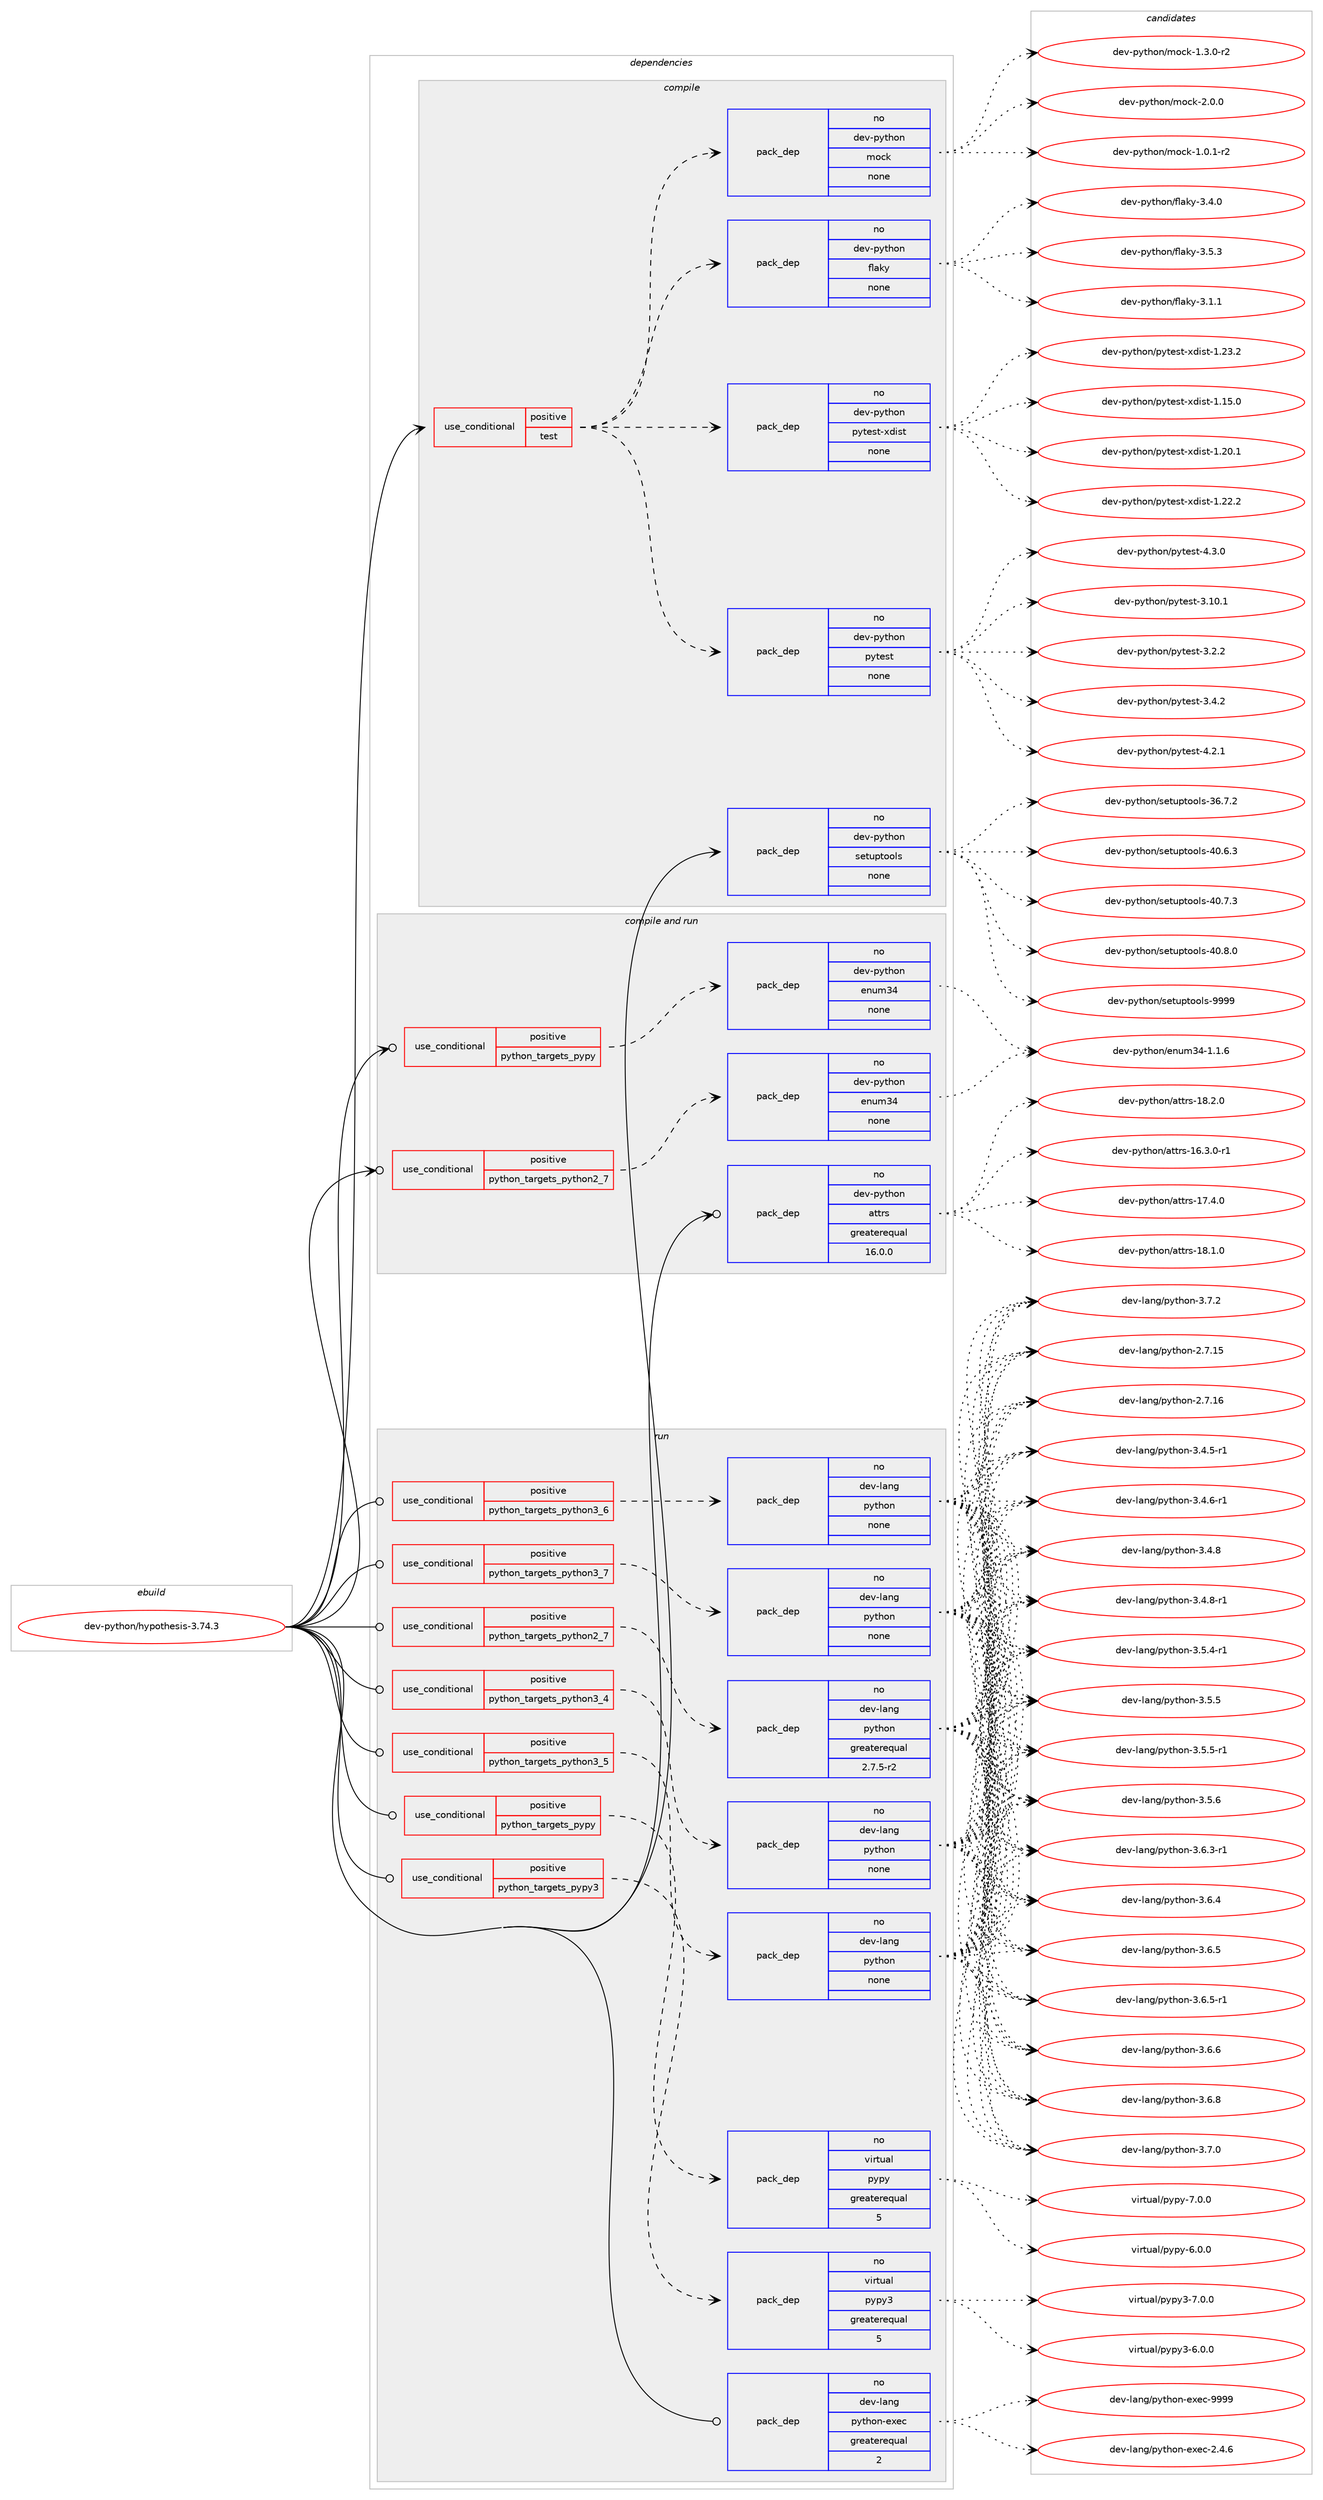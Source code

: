digraph prolog {

# *************
# Graph options
# *************

newrank=true;
concentrate=true;
compound=true;
graph [rankdir=LR,fontname=Helvetica,fontsize=10,ranksep=1.5];#, ranksep=2.5, nodesep=0.2];
edge  [arrowhead=vee];
node  [fontname=Helvetica,fontsize=10];

# **********
# The ebuild
# **********

subgraph cluster_leftcol {
color=gray;
rank=same;
label=<<i>ebuild</i>>;
id [label="dev-python/hypothesis-3.74.3", color=red, width=4, href="../dev-python/hypothesis-3.74.3.svg"];
}

# ****************
# The dependencies
# ****************

subgraph cluster_midcol {
color=gray;
label=<<i>dependencies</i>>;
subgraph cluster_compile {
fillcolor="#eeeeee";
style=filled;
label=<<i>compile</i>>;
subgraph cond375590 {
dependency1413315 [label=<<TABLE BORDER="0" CELLBORDER="1" CELLSPACING="0" CELLPADDING="4"><TR><TD ROWSPAN="3" CELLPADDING="10">use_conditional</TD></TR><TR><TD>positive</TD></TR><TR><TD>test</TD></TR></TABLE>>, shape=none, color=red];
subgraph pack1014456 {
dependency1413316 [label=<<TABLE BORDER="0" CELLBORDER="1" CELLSPACING="0" CELLPADDING="4" WIDTH="220"><TR><TD ROWSPAN="6" CELLPADDING="30">pack_dep</TD></TR><TR><TD WIDTH="110">no</TD></TR><TR><TD>dev-python</TD></TR><TR><TD>flaky</TD></TR><TR><TD>none</TD></TR><TR><TD></TD></TR></TABLE>>, shape=none, color=blue];
}
dependency1413315:e -> dependency1413316:w [weight=20,style="dashed",arrowhead="vee"];
subgraph pack1014457 {
dependency1413317 [label=<<TABLE BORDER="0" CELLBORDER="1" CELLSPACING="0" CELLPADDING="4" WIDTH="220"><TR><TD ROWSPAN="6" CELLPADDING="30">pack_dep</TD></TR><TR><TD WIDTH="110">no</TD></TR><TR><TD>dev-python</TD></TR><TR><TD>mock</TD></TR><TR><TD>none</TD></TR><TR><TD></TD></TR></TABLE>>, shape=none, color=blue];
}
dependency1413315:e -> dependency1413317:w [weight=20,style="dashed",arrowhead="vee"];
subgraph pack1014458 {
dependency1413318 [label=<<TABLE BORDER="0" CELLBORDER="1" CELLSPACING="0" CELLPADDING="4" WIDTH="220"><TR><TD ROWSPAN="6" CELLPADDING="30">pack_dep</TD></TR><TR><TD WIDTH="110">no</TD></TR><TR><TD>dev-python</TD></TR><TR><TD>pytest</TD></TR><TR><TD>none</TD></TR><TR><TD></TD></TR></TABLE>>, shape=none, color=blue];
}
dependency1413315:e -> dependency1413318:w [weight=20,style="dashed",arrowhead="vee"];
subgraph pack1014459 {
dependency1413319 [label=<<TABLE BORDER="0" CELLBORDER="1" CELLSPACING="0" CELLPADDING="4" WIDTH="220"><TR><TD ROWSPAN="6" CELLPADDING="30">pack_dep</TD></TR><TR><TD WIDTH="110">no</TD></TR><TR><TD>dev-python</TD></TR><TR><TD>pytest-xdist</TD></TR><TR><TD>none</TD></TR><TR><TD></TD></TR></TABLE>>, shape=none, color=blue];
}
dependency1413315:e -> dependency1413319:w [weight=20,style="dashed",arrowhead="vee"];
}
id:e -> dependency1413315:w [weight=20,style="solid",arrowhead="vee"];
subgraph pack1014460 {
dependency1413320 [label=<<TABLE BORDER="0" CELLBORDER="1" CELLSPACING="0" CELLPADDING="4" WIDTH="220"><TR><TD ROWSPAN="6" CELLPADDING="30">pack_dep</TD></TR><TR><TD WIDTH="110">no</TD></TR><TR><TD>dev-python</TD></TR><TR><TD>setuptools</TD></TR><TR><TD>none</TD></TR><TR><TD></TD></TR></TABLE>>, shape=none, color=blue];
}
id:e -> dependency1413320:w [weight=20,style="solid",arrowhead="vee"];
}
subgraph cluster_compileandrun {
fillcolor="#eeeeee";
style=filled;
label=<<i>compile and run</i>>;
subgraph cond375591 {
dependency1413321 [label=<<TABLE BORDER="0" CELLBORDER="1" CELLSPACING="0" CELLPADDING="4"><TR><TD ROWSPAN="3" CELLPADDING="10">use_conditional</TD></TR><TR><TD>positive</TD></TR><TR><TD>python_targets_pypy</TD></TR></TABLE>>, shape=none, color=red];
subgraph pack1014461 {
dependency1413322 [label=<<TABLE BORDER="0" CELLBORDER="1" CELLSPACING="0" CELLPADDING="4" WIDTH="220"><TR><TD ROWSPAN="6" CELLPADDING="30">pack_dep</TD></TR><TR><TD WIDTH="110">no</TD></TR><TR><TD>dev-python</TD></TR><TR><TD>enum34</TD></TR><TR><TD>none</TD></TR><TR><TD></TD></TR></TABLE>>, shape=none, color=blue];
}
dependency1413321:e -> dependency1413322:w [weight=20,style="dashed",arrowhead="vee"];
}
id:e -> dependency1413321:w [weight=20,style="solid",arrowhead="odotvee"];
subgraph cond375592 {
dependency1413323 [label=<<TABLE BORDER="0" CELLBORDER="1" CELLSPACING="0" CELLPADDING="4"><TR><TD ROWSPAN="3" CELLPADDING="10">use_conditional</TD></TR><TR><TD>positive</TD></TR><TR><TD>python_targets_python2_7</TD></TR></TABLE>>, shape=none, color=red];
subgraph pack1014462 {
dependency1413324 [label=<<TABLE BORDER="0" CELLBORDER="1" CELLSPACING="0" CELLPADDING="4" WIDTH="220"><TR><TD ROWSPAN="6" CELLPADDING="30">pack_dep</TD></TR><TR><TD WIDTH="110">no</TD></TR><TR><TD>dev-python</TD></TR><TR><TD>enum34</TD></TR><TR><TD>none</TD></TR><TR><TD></TD></TR></TABLE>>, shape=none, color=blue];
}
dependency1413323:e -> dependency1413324:w [weight=20,style="dashed",arrowhead="vee"];
}
id:e -> dependency1413323:w [weight=20,style="solid",arrowhead="odotvee"];
subgraph pack1014463 {
dependency1413325 [label=<<TABLE BORDER="0" CELLBORDER="1" CELLSPACING="0" CELLPADDING="4" WIDTH="220"><TR><TD ROWSPAN="6" CELLPADDING="30">pack_dep</TD></TR><TR><TD WIDTH="110">no</TD></TR><TR><TD>dev-python</TD></TR><TR><TD>attrs</TD></TR><TR><TD>greaterequal</TD></TR><TR><TD>16.0.0</TD></TR></TABLE>>, shape=none, color=blue];
}
id:e -> dependency1413325:w [weight=20,style="solid",arrowhead="odotvee"];
}
subgraph cluster_run {
fillcolor="#eeeeee";
style=filled;
label=<<i>run</i>>;
subgraph cond375593 {
dependency1413326 [label=<<TABLE BORDER="0" CELLBORDER="1" CELLSPACING="0" CELLPADDING="4"><TR><TD ROWSPAN="3" CELLPADDING="10">use_conditional</TD></TR><TR><TD>positive</TD></TR><TR><TD>python_targets_pypy</TD></TR></TABLE>>, shape=none, color=red];
subgraph pack1014464 {
dependency1413327 [label=<<TABLE BORDER="0" CELLBORDER="1" CELLSPACING="0" CELLPADDING="4" WIDTH="220"><TR><TD ROWSPAN="6" CELLPADDING="30">pack_dep</TD></TR><TR><TD WIDTH="110">no</TD></TR><TR><TD>virtual</TD></TR><TR><TD>pypy</TD></TR><TR><TD>greaterequal</TD></TR><TR><TD>5</TD></TR></TABLE>>, shape=none, color=blue];
}
dependency1413326:e -> dependency1413327:w [weight=20,style="dashed",arrowhead="vee"];
}
id:e -> dependency1413326:w [weight=20,style="solid",arrowhead="odot"];
subgraph cond375594 {
dependency1413328 [label=<<TABLE BORDER="0" CELLBORDER="1" CELLSPACING="0" CELLPADDING="4"><TR><TD ROWSPAN="3" CELLPADDING="10">use_conditional</TD></TR><TR><TD>positive</TD></TR><TR><TD>python_targets_pypy3</TD></TR></TABLE>>, shape=none, color=red];
subgraph pack1014465 {
dependency1413329 [label=<<TABLE BORDER="0" CELLBORDER="1" CELLSPACING="0" CELLPADDING="4" WIDTH="220"><TR><TD ROWSPAN="6" CELLPADDING="30">pack_dep</TD></TR><TR><TD WIDTH="110">no</TD></TR><TR><TD>virtual</TD></TR><TR><TD>pypy3</TD></TR><TR><TD>greaterequal</TD></TR><TR><TD>5</TD></TR></TABLE>>, shape=none, color=blue];
}
dependency1413328:e -> dependency1413329:w [weight=20,style="dashed",arrowhead="vee"];
}
id:e -> dependency1413328:w [weight=20,style="solid",arrowhead="odot"];
subgraph cond375595 {
dependency1413330 [label=<<TABLE BORDER="0" CELLBORDER="1" CELLSPACING="0" CELLPADDING="4"><TR><TD ROWSPAN="3" CELLPADDING="10">use_conditional</TD></TR><TR><TD>positive</TD></TR><TR><TD>python_targets_python2_7</TD></TR></TABLE>>, shape=none, color=red];
subgraph pack1014466 {
dependency1413331 [label=<<TABLE BORDER="0" CELLBORDER="1" CELLSPACING="0" CELLPADDING="4" WIDTH="220"><TR><TD ROWSPAN="6" CELLPADDING="30">pack_dep</TD></TR><TR><TD WIDTH="110">no</TD></TR><TR><TD>dev-lang</TD></TR><TR><TD>python</TD></TR><TR><TD>greaterequal</TD></TR><TR><TD>2.7.5-r2</TD></TR></TABLE>>, shape=none, color=blue];
}
dependency1413330:e -> dependency1413331:w [weight=20,style="dashed",arrowhead="vee"];
}
id:e -> dependency1413330:w [weight=20,style="solid",arrowhead="odot"];
subgraph cond375596 {
dependency1413332 [label=<<TABLE BORDER="0" CELLBORDER="1" CELLSPACING="0" CELLPADDING="4"><TR><TD ROWSPAN="3" CELLPADDING="10">use_conditional</TD></TR><TR><TD>positive</TD></TR><TR><TD>python_targets_python3_4</TD></TR></TABLE>>, shape=none, color=red];
subgraph pack1014467 {
dependency1413333 [label=<<TABLE BORDER="0" CELLBORDER="1" CELLSPACING="0" CELLPADDING="4" WIDTH="220"><TR><TD ROWSPAN="6" CELLPADDING="30">pack_dep</TD></TR><TR><TD WIDTH="110">no</TD></TR><TR><TD>dev-lang</TD></TR><TR><TD>python</TD></TR><TR><TD>none</TD></TR><TR><TD></TD></TR></TABLE>>, shape=none, color=blue];
}
dependency1413332:e -> dependency1413333:w [weight=20,style="dashed",arrowhead="vee"];
}
id:e -> dependency1413332:w [weight=20,style="solid",arrowhead="odot"];
subgraph cond375597 {
dependency1413334 [label=<<TABLE BORDER="0" CELLBORDER="1" CELLSPACING="0" CELLPADDING="4"><TR><TD ROWSPAN="3" CELLPADDING="10">use_conditional</TD></TR><TR><TD>positive</TD></TR><TR><TD>python_targets_python3_5</TD></TR></TABLE>>, shape=none, color=red];
subgraph pack1014468 {
dependency1413335 [label=<<TABLE BORDER="0" CELLBORDER="1" CELLSPACING="0" CELLPADDING="4" WIDTH="220"><TR><TD ROWSPAN="6" CELLPADDING="30">pack_dep</TD></TR><TR><TD WIDTH="110">no</TD></TR><TR><TD>dev-lang</TD></TR><TR><TD>python</TD></TR><TR><TD>none</TD></TR><TR><TD></TD></TR></TABLE>>, shape=none, color=blue];
}
dependency1413334:e -> dependency1413335:w [weight=20,style="dashed",arrowhead="vee"];
}
id:e -> dependency1413334:w [weight=20,style="solid",arrowhead="odot"];
subgraph cond375598 {
dependency1413336 [label=<<TABLE BORDER="0" CELLBORDER="1" CELLSPACING="0" CELLPADDING="4"><TR><TD ROWSPAN="3" CELLPADDING="10">use_conditional</TD></TR><TR><TD>positive</TD></TR><TR><TD>python_targets_python3_6</TD></TR></TABLE>>, shape=none, color=red];
subgraph pack1014469 {
dependency1413337 [label=<<TABLE BORDER="0" CELLBORDER="1" CELLSPACING="0" CELLPADDING="4" WIDTH="220"><TR><TD ROWSPAN="6" CELLPADDING="30">pack_dep</TD></TR><TR><TD WIDTH="110">no</TD></TR><TR><TD>dev-lang</TD></TR><TR><TD>python</TD></TR><TR><TD>none</TD></TR><TR><TD></TD></TR></TABLE>>, shape=none, color=blue];
}
dependency1413336:e -> dependency1413337:w [weight=20,style="dashed",arrowhead="vee"];
}
id:e -> dependency1413336:w [weight=20,style="solid",arrowhead="odot"];
subgraph cond375599 {
dependency1413338 [label=<<TABLE BORDER="0" CELLBORDER="1" CELLSPACING="0" CELLPADDING="4"><TR><TD ROWSPAN="3" CELLPADDING="10">use_conditional</TD></TR><TR><TD>positive</TD></TR><TR><TD>python_targets_python3_7</TD></TR></TABLE>>, shape=none, color=red];
subgraph pack1014470 {
dependency1413339 [label=<<TABLE BORDER="0" CELLBORDER="1" CELLSPACING="0" CELLPADDING="4" WIDTH="220"><TR><TD ROWSPAN="6" CELLPADDING="30">pack_dep</TD></TR><TR><TD WIDTH="110">no</TD></TR><TR><TD>dev-lang</TD></TR><TR><TD>python</TD></TR><TR><TD>none</TD></TR><TR><TD></TD></TR></TABLE>>, shape=none, color=blue];
}
dependency1413338:e -> dependency1413339:w [weight=20,style="dashed",arrowhead="vee"];
}
id:e -> dependency1413338:w [weight=20,style="solid",arrowhead="odot"];
subgraph pack1014471 {
dependency1413340 [label=<<TABLE BORDER="0" CELLBORDER="1" CELLSPACING="0" CELLPADDING="4" WIDTH="220"><TR><TD ROWSPAN="6" CELLPADDING="30">pack_dep</TD></TR><TR><TD WIDTH="110">no</TD></TR><TR><TD>dev-lang</TD></TR><TR><TD>python-exec</TD></TR><TR><TD>greaterequal</TD></TR><TR><TD>2</TD></TR></TABLE>>, shape=none, color=blue];
}
id:e -> dependency1413340:w [weight=20,style="solid",arrowhead="odot"];
}
}

# **************
# The candidates
# **************

subgraph cluster_choices {
rank=same;
color=gray;
label=<<i>candidates</i>>;

subgraph choice1014456 {
color=black;
nodesep=1;
choice100101118451121211161041111104710210897107121455146494649 [label="dev-python/flaky-3.1.1", color=red, width=4,href="../dev-python/flaky-3.1.1.svg"];
choice100101118451121211161041111104710210897107121455146524648 [label="dev-python/flaky-3.4.0", color=red, width=4,href="../dev-python/flaky-3.4.0.svg"];
choice100101118451121211161041111104710210897107121455146534651 [label="dev-python/flaky-3.5.3", color=red, width=4,href="../dev-python/flaky-3.5.3.svg"];
dependency1413316:e -> choice100101118451121211161041111104710210897107121455146494649:w [style=dotted,weight="100"];
dependency1413316:e -> choice100101118451121211161041111104710210897107121455146524648:w [style=dotted,weight="100"];
dependency1413316:e -> choice100101118451121211161041111104710210897107121455146534651:w [style=dotted,weight="100"];
}
subgraph choice1014457 {
color=black;
nodesep=1;
choice1001011184511212111610411111047109111991074549464846494511450 [label="dev-python/mock-1.0.1-r2", color=red, width=4,href="../dev-python/mock-1.0.1-r2.svg"];
choice1001011184511212111610411111047109111991074549465146484511450 [label="dev-python/mock-1.3.0-r2", color=red, width=4,href="../dev-python/mock-1.3.0-r2.svg"];
choice100101118451121211161041111104710911199107455046484648 [label="dev-python/mock-2.0.0", color=red, width=4,href="../dev-python/mock-2.0.0.svg"];
dependency1413317:e -> choice1001011184511212111610411111047109111991074549464846494511450:w [style=dotted,weight="100"];
dependency1413317:e -> choice1001011184511212111610411111047109111991074549465146484511450:w [style=dotted,weight="100"];
dependency1413317:e -> choice100101118451121211161041111104710911199107455046484648:w [style=dotted,weight="100"];
}
subgraph choice1014458 {
color=black;
nodesep=1;
choice100101118451121211161041111104711212111610111511645514649484649 [label="dev-python/pytest-3.10.1", color=red, width=4,href="../dev-python/pytest-3.10.1.svg"];
choice1001011184511212111610411111047112121116101115116455146504650 [label="dev-python/pytest-3.2.2", color=red, width=4,href="../dev-python/pytest-3.2.2.svg"];
choice1001011184511212111610411111047112121116101115116455146524650 [label="dev-python/pytest-3.4.2", color=red, width=4,href="../dev-python/pytest-3.4.2.svg"];
choice1001011184511212111610411111047112121116101115116455246504649 [label="dev-python/pytest-4.2.1", color=red, width=4,href="../dev-python/pytest-4.2.1.svg"];
choice1001011184511212111610411111047112121116101115116455246514648 [label="dev-python/pytest-4.3.0", color=red, width=4,href="../dev-python/pytest-4.3.0.svg"];
dependency1413318:e -> choice100101118451121211161041111104711212111610111511645514649484649:w [style=dotted,weight="100"];
dependency1413318:e -> choice1001011184511212111610411111047112121116101115116455146504650:w [style=dotted,weight="100"];
dependency1413318:e -> choice1001011184511212111610411111047112121116101115116455146524650:w [style=dotted,weight="100"];
dependency1413318:e -> choice1001011184511212111610411111047112121116101115116455246504649:w [style=dotted,weight="100"];
dependency1413318:e -> choice1001011184511212111610411111047112121116101115116455246514648:w [style=dotted,weight="100"];
}
subgraph choice1014459 {
color=black;
nodesep=1;
choice10010111845112121116104111110471121211161011151164512010010511511645494649534648 [label="dev-python/pytest-xdist-1.15.0", color=red, width=4,href="../dev-python/pytest-xdist-1.15.0.svg"];
choice10010111845112121116104111110471121211161011151164512010010511511645494650484649 [label="dev-python/pytest-xdist-1.20.1", color=red, width=4,href="../dev-python/pytest-xdist-1.20.1.svg"];
choice10010111845112121116104111110471121211161011151164512010010511511645494650504650 [label="dev-python/pytest-xdist-1.22.2", color=red, width=4,href="../dev-python/pytest-xdist-1.22.2.svg"];
choice10010111845112121116104111110471121211161011151164512010010511511645494650514650 [label="dev-python/pytest-xdist-1.23.2", color=red, width=4,href="../dev-python/pytest-xdist-1.23.2.svg"];
dependency1413319:e -> choice10010111845112121116104111110471121211161011151164512010010511511645494649534648:w [style=dotted,weight="100"];
dependency1413319:e -> choice10010111845112121116104111110471121211161011151164512010010511511645494650484649:w [style=dotted,weight="100"];
dependency1413319:e -> choice10010111845112121116104111110471121211161011151164512010010511511645494650504650:w [style=dotted,weight="100"];
dependency1413319:e -> choice10010111845112121116104111110471121211161011151164512010010511511645494650514650:w [style=dotted,weight="100"];
}
subgraph choice1014460 {
color=black;
nodesep=1;
choice100101118451121211161041111104711510111611711211611111110811545515446554650 [label="dev-python/setuptools-36.7.2", color=red, width=4,href="../dev-python/setuptools-36.7.2.svg"];
choice100101118451121211161041111104711510111611711211611111110811545524846544651 [label="dev-python/setuptools-40.6.3", color=red, width=4,href="../dev-python/setuptools-40.6.3.svg"];
choice100101118451121211161041111104711510111611711211611111110811545524846554651 [label="dev-python/setuptools-40.7.3", color=red, width=4,href="../dev-python/setuptools-40.7.3.svg"];
choice100101118451121211161041111104711510111611711211611111110811545524846564648 [label="dev-python/setuptools-40.8.0", color=red, width=4,href="../dev-python/setuptools-40.8.0.svg"];
choice10010111845112121116104111110471151011161171121161111111081154557575757 [label="dev-python/setuptools-9999", color=red, width=4,href="../dev-python/setuptools-9999.svg"];
dependency1413320:e -> choice100101118451121211161041111104711510111611711211611111110811545515446554650:w [style=dotted,weight="100"];
dependency1413320:e -> choice100101118451121211161041111104711510111611711211611111110811545524846544651:w [style=dotted,weight="100"];
dependency1413320:e -> choice100101118451121211161041111104711510111611711211611111110811545524846554651:w [style=dotted,weight="100"];
dependency1413320:e -> choice100101118451121211161041111104711510111611711211611111110811545524846564648:w [style=dotted,weight="100"];
dependency1413320:e -> choice10010111845112121116104111110471151011161171121161111111081154557575757:w [style=dotted,weight="100"];
}
subgraph choice1014461 {
color=black;
nodesep=1;
choice10010111845112121116104111110471011101171095152454946494654 [label="dev-python/enum34-1.1.6", color=red, width=4,href="../dev-python/enum34-1.1.6.svg"];
dependency1413322:e -> choice10010111845112121116104111110471011101171095152454946494654:w [style=dotted,weight="100"];
}
subgraph choice1014462 {
color=black;
nodesep=1;
choice10010111845112121116104111110471011101171095152454946494654 [label="dev-python/enum34-1.1.6", color=red, width=4,href="../dev-python/enum34-1.1.6.svg"];
dependency1413324:e -> choice10010111845112121116104111110471011101171095152454946494654:w [style=dotted,weight="100"];
}
subgraph choice1014463 {
color=black;
nodesep=1;
choice100101118451121211161041111104797116116114115454954465146484511449 [label="dev-python/attrs-16.3.0-r1", color=red, width=4,href="../dev-python/attrs-16.3.0-r1.svg"];
choice10010111845112121116104111110479711611611411545495546524648 [label="dev-python/attrs-17.4.0", color=red, width=4,href="../dev-python/attrs-17.4.0.svg"];
choice10010111845112121116104111110479711611611411545495646494648 [label="dev-python/attrs-18.1.0", color=red, width=4,href="../dev-python/attrs-18.1.0.svg"];
choice10010111845112121116104111110479711611611411545495646504648 [label="dev-python/attrs-18.2.0", color=red, width=4,href="../dev-python/attrs-18.2.0.svg"];
dependency1413325:e -> choice100101118451121211161041111104797116116114115454954465146484511449:w [style=dotted,weight="100"];
dependency1413325:e -> choice10010111845112121116104111110479711611611411545495546524648:w [style=dotted,weight="100"];
dependency1413325:e -> choice10010111845112121116104111110479711611611411545495646494648:w [style=dotted,weight="100"];
dependency1413325:e -> choice10010111845112121116104111110479711611611411545495646504648:w [style=dotted,weight="100"];
}
subgraph choice1014464 {
color=black;
nodesep=1;
choice1181051141161179710847112121112121455446484648 [label="virtual/pypy-6.0.0", color=red, width=4,href="../virtual/pypy-6.0.0.svg"];
choice1181051141161179710847112121112121455546484648 [label="virtual/pypy-7.0.0", color=red, width=4,href="../virtual/pypy-7.0.0.svg"];
dependency1413327:e -> choice1181051141161179710847112121112121455446484648:w [style=dotted,weight="100"];
dependency1413327:e -> choice1181051141161179710847112121112121455546484648:w [style=dotted,weight="100"];
}
subgraph choice1014465 {
color=black;
nodesep=1;
choice118105114116117971084711212111212151455446484648 [label="virtual/pypy3-6.0.0", color=red, width=4,href="../virtual/pypy3-6.0.0.svg"];
choice118105114116117971084711212111212151455546484648 [label="virtual/pypy3-7.0.0", color=red, width=4,href="../virtual/pypy3-7.0.0.svg"];
dependency1413329:e -> choice118105114116117971084711212111212151455446484648:w [style=dotted,weight="100"];
dependency1413329:e -> choice118105114116117971084711212111212151455546484648:w [style=dotted,weight="100"];
}
subgraph choice1014466 {
color=black;
nodesep=1;
choice10010111845108971101034711212111610411111045504655464953 [label="dev-lang/python-2.7.15", color=red, width=4,href="../dev-lang/python-2.7.15.svg"];
choice10010111845108971101034711212111610411111045504655464954 [label="dev-lang/python-2.7.16", color=red, width=4,href="../dev-lang/python-2.7.16.svg"];
choice1001011184510897110103471121211161041111104551465246534511449 [label="dev-lang/python-3.4.5-r1", color=red, width=4,href="../dev-lang/python-3.4.5-r1.svg"];
choice1001011184510897110103471121211161041111104551465246544511449 [label="dev-lang/python-3.4.6-r1", color=red, width=4,href="../dev-lang/python-3.4.6-r1.svg"];
choice100101118451089711010347112121116104111110455146524656 [label="dev-lang/python-3.4.8", color=red, width=4,href="../dev-lang/python-3.4.8.svg"];
choice1001011184510897110103471121211161041111104551465246564511449 [label="dev-lang/python-3.4.8-r1", color=red, width=4,href="../dev-lang/python-3.4.8-r1.svg"];
choice1001011184510897110103471121211161041111104551465346524511449 [label="dev-lang/python-3.5.4-r1", color=red, width=4,href="../dev-lang/python-3.5.4-r1.svg"];
choice100101118451089711010347112121116104111110455146534653 [label="dev-lang/python-3.5.5", color=red, width=4,href="../dev-lang/python-3.5.5.svg"];
choice1001011184510897110103471121211161041111104551465346534511449 [label="dev-lang/python-3.5.5-r1", color=red, width=4,href="../dev-lang/python-3.5.5-r1.svg"];
choice100101118451089711010347112121116104111110455146534654 [label="dev-lang/python-3.5.6", color=red, width=4,href="../dev-lang/python-3.5.6.svg"];
choice1001011184510897110103471121211161041111104551465446514511449 [label="dev-lang/python-3.6.3-r1", color=red, width=4,href="../dev-lang/python-3.6.3-r1.svg"];
choice100101118451089711010347112121116104111110455146544652 [label="dev-lang/python-3.6.4", color=red, width=4,href="../dev-lang/python-3.6.4.svg"];
choice100101118451089711010347112121116104111110455146544653 [label="dev-lang/python-3.6.5", color=red, width=4,href="../dev-lang/python-3.6.5.svg"];
choice1001011184510897110103471121211161041111104551465446534511449 [label="dev-lang/python-3.6.5-r1", color=red, width=4,href="../dev-lang/python-3.6.5-r1.svg"];
choice100101118451089711010347112121116104111110455146544654 [label="dev-lang/python-3.6.6", color=red, width=4,href="../dev-lang/python-3.6.6.svg"];
choice100101118451089711010347112121116104111110455146544656 [label="dev-lang/python-3.6.8", color=red, width=4,href="../dev-lang/python-3.6.8.svg"];
choice100101118451089711010347112121116104111110455146554648 [label="dev-lang/python-3.7.0", color=red, width=4,href="../dev-lang/python-3.7.0.svg"];
choice100101118451089711010347112121116104111110455146554650 [label="dev-lang/python-3.7.2", color=red, width=4,href="../dev-lang/python-3.7.2.svg"];
dependency1413331:e -> choice10010111845108971101034711212111610411111045504655464953:w [style=dotted,weight="100"];
dependency1413331:e -> choice10010111845108971101034711212111610411111045504655464954:w [style=dotted,weight="100"];
dependency1413331:e -> choice1001011184510897110103471121211161041111104551465246534511449:w [style=dotted,weight="100"];
dependency1413331:e -> choice1001011184510897110103471121211161041111104551465246544511449:w [style=dotted,weight="100"];
dependency1413331:e -> choice100101118451089711010347112121116104111110455146524656:w [style=dotted,weight="100"];
dependency1413331:e -> choice1001011184510897110103471121211161041111104551465246564511449:w [style=dotted,weight="100"];
dependency1413331:e -> choice1001011184510897110103471121211161041111104551465346524511449:w [style=dotted,weight="100"];
dependency1413331:e -> choice100101118451089711010347112121116104111110455146534653:w [style=dotted,weight="100"];
dependency1413331:e -> choice1001011184510897110103471121211161041111104551465346534511449:w [style=dotted,weight="100"];
dependency1413331:e -> choice100101118451089711010347112121116104111110455146534654:w [style=dotted,weight="100"];
dependency1413331:e -> choice1001011184510897110103471121211161041111104551465446514511449:w [style=dotted,weight="100"];
dependency1413331:e -> choice100101118451089711010347112121116104111110455146544652:w [style=dotted,weight="100"];
dependency1413331:e -> choice100101118451089711010347112121116104111110455146544653:w [style=dotted,weight="100"];
dependency1413331:e -> choice1001011184510897110103471121211161041111104551465446534511449:w [style=dotted,weight="100"];
dependency1413331:e -> choice100101118451089711010347112121116104111110455146544654:w [style=dotted,weight="100"];
dependency1413331:e -> choice100101118451089711010347112121116104111110455146544656:w [style=dotted,weight="100"];
dependency1413331:e -> choice100101118451089711010347112121116104111110455146554648:w [style=dotted,weight="100"];
dependency1413331:e -> choice100101118451089711010347112121116104111110455146554650:w [style=dotted,weight="100"];
}
subgraph choice1014467 {
color=black;
nodesep=1;
choice10010111845108971101034711212111610411111045504655464953 [label="dev-lang/python-2.7.15", color=red, width=4,href="../dev-lang/python-2.7.15.svg"];
choice10010111845108971101034711212111610411111045504655464954 [label="dev-lang/python-2.7.16", color=red, width=4,href="../dev-lang/python-2.7.16.svg"];
choice1001011184510897110103471121211161041111104551465246534511449 [label="dev-lang/python-3.4.5-r1", color=red, width=4,href="../dev-lang/python-3.4.5-r1.svg"];
choice1001011184510897110103471121211161041111104551465246544511449 [label="dev-lang/python-3.4.6-r1", color=red, width=4,href="../dev-lang/python-3.4.6-r1.svg"];
choice100101118451089711010347112121116104111110455146524656 [label="dev-lang/python-3.4.8", color=red, width=4,href="../dev-lang/python-3.4.8.svg"];
choice1001011184510897110103471121211161041111104551465246564511449 [label="dev-lang/python-3.4.8-r1", color=red, width=4,href="../dev-lang/python-3.4.8-r1.svg"];
choice1001011184510897110103471121211161041111104551465346524511449 [label="dev-lang/python-3.5.4-r1", color=red, width=4,href="../dev-lang/python-3.5.4-r1.svg"];
choice100101118451089711010347112121116104111110455146534653 [label="dev-lang/python-3.5.5", color=red, width=4,href="../dev-lang/python-3.5.5.svg"];
choice1001011184510897110103471121211161041111104551465346534511449 [label="dev-lang/python-3.5.5-r1", color=red, width=4,href="../dev-lang/python-3.5.5-r1.svg"];
choice100101118451089711010347112121116104111110455146534654 [label="dev-lang/python-3.5.6", color=red, width=4,href="../dev-lang/python-3.5.6.svg"];
choice1001011184510897110103471121211161041111104551465446514511449 [label="dev-lang/python-3.6.3-r1", color=red, width=4,href="../dev-lang/python-3.6.3-r1.svg"];
choice100101118451089711010347112121116104111110455146544652 [label="dev-lang/python-3.6.4", color=red, width=4,href="../dev-lang/python-3.6.4.svg"];
choice100101118451089711010347112121116104111110455146544653 [label="dev-lang/python-3.6.5", color=red, width=4,href="../dev-lang/python-3.6.5.svg"];
choice1001011184510897110103471121211161041111104551465446534511449 [label="dev-lang/python-3.6.5-r1", color=red, width=4,href="../dev-lang/python-3.6.5-r1.svg"];
choice100101118451089711010347112121116104111110455146544654 [label="dev-lang/python-3.6.6", color=red, width=4,href="../dev-lang/python-3.6.6.svg"];
choice100101118451089711010347112121116104111110455146544656 [label="dev-lang/python-3.6.8", color=red, width=4,href="../dev-lang/python-3.6.8.svg"];
choice100101118451089711010347112121116104111110455146554648 [label="dev-lang/python-3.7.0", color=red, width=4,href="../dev-lang/python-3.7.0.svg"];
choice100101118451089711010347112121116104111110455146554650 [label="dev-lang/python-3.7.2", color=red, width=4,href="../dev-lang/python-3.7.2.svg"];
dependency1413333:e -> choice10010111845108971101034711212111610411111045504655464953:w [style=dotted,weight="100"];
dependency1413333:e -> choice10010111845108971101034711212111610411111045504655464954:w [style=dotted,weight="100"];
dependency1413333:e -> choice1001011184510897110103471121211161041111104551465246534511449:w [style=dotted,weight="100"];
dependency1413333:e -> choice1001011184510897110103471121211161041111104551465246544511449:w [style=dotted,weight="100"];
dependency1413333:e -> choice100101118451089711010347112121116104111110455146524656:w [style=dotted,weight="100"];
dependency1413333:e -> choice1001011184510897110103471121211161041111104551465246564511449:w [style=dotted,weight="100"];
dependency1413333:e -> choice1001011184510897110103471121211161041111104551465346524511449:w [style=dotted,weight="100"];
dependency1413333:e -> choice100101118451089711010347112121116104111110455146534653:w [style=dotted,weight="100"];
dependency1413333:e -> choice1001011184510897110103471121211161041111104551465346534511449:w [style=dotted,weight="100"];
dependency1413333:e -> choice100101118451089711010347112121116104111110455146534654:w [style=dotted,weight="100"];
dependency1413333:e -> choice1001011184510897110103471121211161041111104551465446514511449:w [style=dotted,weight="100"];
dependency1413333:e -> choice100101118451089711010347112121116104111110455146544652:w [style=dotted,weight="100"];
dependency1413333:e -> choice100101118451089711010347112121116104111110455146544653:w [style=dotted,weight="100"];
dependency1413333:e -> choice1001011184510897110103471121211161041111104551465446534511449:w [style=dotted,weight="100"];
dependency1413333:e -> choice100101118451089711010347112121116104111110455146544654:w [style=dotted,weight="100"];
dependency1413333:e -> choice100101118451089711010347112121116104111110455146544656:w [style=dotted,weight="100"];
dependency1413333:e -> choice100101118451089711010347112121116104111110455146554648:w [style=dotted,weight="100"];
dependency1413333:e -> choice100101118451089711010347112121116104111110455146554650:w [style=dotted,weight="100"];
}
subgraph choice1014468 {
color=black;
nodesep=1;
choice10010111845108971101034711212111610411111045504655464953 [label="dev-lang/python-2.7.15", color=red, width=4,href="../dev-lang/python-2.7.15.svg"];
choice10010111845108971101034711212111610411111045504655464954 [label="dev-lang/python-2.7.16", color=red, width=4,href="../dev-lang/python-2.7.16.svg"];
choice1001011184510897110103471121211161041111104551465246534511449 [label="dev-lang/python-3.4.5-r1", color=red, width=4,href="../dev-lang/python-3.4.5-r1.svg"];
choice1001011184510897110103471121211161041111104551465246544511449 [label="dev-lang/python-3.4.6-r1", color=red, width=4,href="../dev-lang/python-3.4.6-r1.svg"];
choice100101118451089711010347112121116104111110455146524656 [label="dev-lang/python-3.4.8", color=red, width=4,href="../dev-lang/python-3.4.8.svg"];
choice1001011184510897110103471121211161041111104551465246564511449 [label="dev-lang/python-3.4.8-r1", color=red, width=4,href="../dev-lang/python-3.4.8-r1.svg"];
choice1001011184510897110103471121211161041111104551465346524511449 [label="dev-lang/python-3.5.4-r1", color=red, width=4,href="../dev-lang/python-3.5.4-r1.svg"];
choice100101118451089711010347112121116104111110455146534653 [label="dev-lang/python-3.5.5", color=red, width=4,href="../dev-lang/python-3.5.5.svg"];
choice1001011184510897110103471121211161041111104551465346534511449 [label="dev-lang/python-3.5.5-r1", color=red, width=4,href="../dev-lang/python-3.5.5-r1.svg"];
choice100101118451089711010347112121116104111110455146534654 [label="dev-lang/python-3.5.6", color=red, width=4,href="../dev-lang/python-3.5.6.svg"];
choice1001011184510897110103471121211161041111104551465446514511449 [label="dev-lang/python-3.6.3-r1", color=red, width=4,href="../dev-lang/python-3.6.3-r1.svg"];
choice100101118451089711010347112121116104111110455146544652 [label="dev-lang/python-3.6.4", color=red, width=4,href="../dev-lang/python-3.6.4.svg"];
choice100101118451089711010347112121116104111110455146544653 [label="dev-lang/python-3.6.5", color=red, width=4,href="../dev-lang/python-3.6.5.svg"];
choice1001011184510897110103471121211161041111104551465446534511449 [label="dev-lang/python-3.6.5-r1", color=red, width=4,href="../dev-lang/python-3.6.5-r1.svg"];
choice100101118451089711010347112121116104111110455146544654 [label="dev-lang/python-3.6.6", color=red, width=4,href="../dev-lang/python-3.6.6.svg"];
choice100101118451089711010347112121116104111110455146544656 [label="dev-lang/python-3.6.8", color=red, width=4,href="../dev-lang/python-3.6.8.svg"];
choice100101118451089711010347112121116104111110455146554648 [label="dev-lang/python-3.7.0", color=red, width=4,href="../dev-lang/python-3.7.0.svg"];
choice100101118451089711010347112121116104111110455146554650 [label="dev-lang/python-3.7.2", color=red, width=4,href="../dev-lang/python-3.7.2.svg"];
dependency1413335:e -> choice10010111845108971101034711212111610411111045504655464953:w [style=dotted,weight="100"];
dependency1413335:e -> choice10010111845108971101034711212111610411111045504655464954:w [style=dotted,weight="100"];
dependency1413335:e -> choice1001011184510897110103471121211161041111104551465246534511449:w [style=dotted,weight="100"];
dependency1413335:e -> choice1001011184510897110103471121211161041111104551465246544511449:w [style=dotted,weight="100"];
dependency1413335:e -> choice100101118451089711010347112121116104111110455146524656:w [style=dotted,weight="100"];
dependency1413335:e -> choice1001011184510897110103471121211161041111104551465246564511449:w [style=dotted,weight="100"];
dependency1413335:e -> choice1001011184510897110103471121211161041111104551465346524511449:w [style=dotted,weight="100"];
dependency1413335:e -> choice100101118451089711010347112121116104111110455146534653:w [style=dotted,weight="100"];
dependency1413335:e -> choice1001011184510897110103471121211161041111104551465346534511449:w [style=dotted,weight="100"];
dependency1413335:e -> choice100101118451089711010347112121116104111110455146534654:w [style=dotted,weight="100"];
dependency1413335:e -> choice1001011184510897110103471121211161041111104551465446514511449:w [style=dotted,weight="100"];
dependency1413335:e -> choice100101118451089711010347112121116104111110455146544652:w [style=dotted,weight="100"];
dependency1413335:e -> choice100101118451089711010347112121116104111110455146544653:w [style=dotted,weight="100"];
dependency1413335:e -> choice1001011184510897110103471121211161041111104551465446534511449:w [style=dotted,weight="100"];
dependency1413335:e -> choice100101118451089711010347112121116104111110455146544654:w [style=dotted,weight="100"];
dependency1413335:e -> choice100101118451089711010347112121116104111110455146544656:w [style=dotted,weight="100"];
dependency1413335:e -> choice100101118451089711010347112121116104111110455146554648:w [style=dotted,weight="100"];
dependency1413335:e -> choice100101118451089711010347112121116104111110455146554650:w [style=dotted,weight="100"];
}
subgraph choice1014469 {
color=black;
nodesep=1;
choice10010111845108971101034711212111610411111045504655464953 [label="dev-lang/python-2.7.15", color=red, width=4,href="../dev-lang/python-2.7.15.svg"];
choice10010111845108971101034711212111610411111045504655464954 [label="dev-lang/python-2.7.16", color=red, width=4,href="../dev-lang/python-2.7.16.svg"];
choice1001011184510897110103471121211161041111104551465246534511449 [label="dev-lang/python-3.4.5-r1", color=red, width=4,href="../dev-lang/python-3.4.5-r1.svg"];
choice1001011184510897110103471121211161041111104551465246544511449 [label="dev-lang/python-3.4.6-r1", color=red, width=4,href="../dev-lang/python-3.4.6-r1.svg"];
choice100101118451089711010347112121116104111110455146524656 [label="dev-lang/python-3.4.8", color=red, width=4,href="../dev-lang/python-3.4.8.svg"];
choice1001011184510897110103471121211161041111104551465246564511449 [label="dev-lang/python-3.4.8-r1", color=red, width=4,href="../dev-lang/python-3.4.8-r1.svg"];
choice1001011184510897110103471121211161041111104551465346524511449 [label="dev-lang/python-3.5.4-r1", color=red, width=4,href="../dev-lang/python-3.5.4-r1.svg"];
choice100101118451089711010347112121116104111110455146534653 [label="dev-lang/python-3.5.5", color=red, width=4,href="../dev-lang/python-3.5.5.svg"];
choice1001011184510897110103471121211161041111104551465346534511449 [label="dev-lang/python-3.5.5-r1", color=red, width=4,href="../dev-lang/python-3.5.5-r1.svg"];
choice100101118451089711010347112121116104111110455146534654 [label="dev-lang/python-3.5.6", color=red, width=4,href="../dev-lang/python-3.5.6.svg"];
choice1001011184510897110103471121211161041111104551465446514511449 [label="dev-lang/python-3.6.3-r1", color=red, width=4,href="../dev-lang/python-3.6.3-r1.svg"];
choice100101118451089711010347112121116104111110455146544652 [label="dev-lang/python-3.6.4", color=red, width=4,href="../dev-lang/python-3.6.4.svg"];
choice100101118451089711010347112121116104111110455146544653 [label="dev-lang/python-3.6.5", color=red, width=4,href="../dev-lang/python-3.6.5.svg"];
choice1001011184510897110103471121211161041111104551465446534511449 [label="dev-lang/python-3.6.5-r1", color=red, width=4,href="../dev-lang/python-3.6.5-r1.svg"];
choice100101118451089711010347112121116104111110455146544654 [label="dev-lang/python-3.6.6", color=red, width=4,href="../dev-lang/python-3.6.6.svg"];
choice100101118451089711010347112121116104111110455146544656 [label="dev-lang/python-3.6.8", color=red, width=4,href="../dev-lang/python-3.6.8.svg"];
choice100101118451089711010347112121116104111110455146554648 [label="dev-lang/python-3.7.0", color=red, width=4,href="../dev-lang/python-3.7.0.svg"];
choice100101118451089711010347112121116104111110455146554650 [label="dev-lang/python-3.7.2", color=red, width=4,href="../dev-lang/python-3.7.2.svg"];
dependency1413337:e -> choice10010111845108971101034711212111610411111045504655464953:w [style=dotted,weight="100"];
dependency1413337:e -> choice10010111845108971101034711212111610411111045504655464954:w [style=dotted,weight="100"];
dependency1413337:e -> choice1001011184510897110103471121211161041111104551465246534511449:w [style=dotted,weight="100"];
dependency1413337:e -> choice1001011184510897110103471121211161041111104551465246544511449:w [style=dotted,weight="100"];
dependency1413337:e -> choice100101118451089711010347112121116104111110455146524656:w [style=dotted,weight="100"];
dependency1413337:e -> choice1001011184510897110103471121211161041111104551465246564511449:w [style=dotted,weight="100"];
dependency1413337:e -> choice1001011184510897110103471121211161041111104551465346524511449:w [style=dotted,weight="100"];
dependency1413337:e -> choice100101118451089711010347112121116104111110455146534653:w [style=dotted,weight="100"];
dependency1413337:e -> choice1001011184510897110103471121211161041111104551465346534511449:w [style=dotted,weight="100"];
dependency1413337:e -> choice100101118451089711010347112121116104111110455146534654:w [style=dotted,weight="100"];
dependency1413337:e -> choice1001011184510897110103471121211161041111104551465446514511449:w [style=dotted,weight="100"];
dependency1413337:e -> choice100101118451089711010347112121116104111110455146544652:w [style=dotted,weight="100"];
dependency1413337:e -> choice100101118451089711010347112121116104111110455146544653:w [style=dotted,weight="100"];
dependency1413337:e -> choice1001011184510897110103471121211161041111104551465446534511449:w [style=dotted,weight="100"];
dependency1413337:e -> choice100101118451089711010347112121116104111110455146544654:w [style=dotted,weight="100"];
dependency1413337:e -> choice100101118451089711010347112121116104111110455146544656:w [style=dotted,weight="100"];
dependency1413337:e -> choice100101118451089711010347112121116104111110455146554648:w [style=dotted,weight="100"];
dependency1413337:e -> choice100101118451089711010347112121116104111110455146554650:w [style=dotted,weight="100"];
}
subgraph choice1014470 {
color=black;
nodesep=1;
choice10010111845108971101034711212111610411111045504655464953 [label="dev-lang/python-2.7.15", color=red, width=4,href="../dev-lang/python-2.7.15.svg"];
choice10010111845108971101034711212111610411111045504655464954 [label="dev-lang/python-2.7.16", color=red, width=4,href="../dev-lang/python-2.7.16.svg"];
choice1001011184510897110103471121211161041111104551465246534511449 [label="dev-lang/python-3.4.5-r1", color=red, width=4,href="../dev-lang/python-3.4.5-r1.svg"];
choice1001011184510897110103471121211161041111104551465246544511449 [label="dev-lang/python-3.4.6-r1", color=red, width=4,href="../dev-lang/python-3.4.6-r1.svg"];
choice100101118451089711010347112121116104111110455146524656 [label="dev-lang/python-3.4.8", color=red, width=4,href="../dev-lang/python-3.4.8.svg"];
choice1001011184510897110103471121211161041111104551465246564511449 [label="dev-lang/python-3.4.8-r1", color=red, width=4,href="../dev-lang/python-3.4.8-r1.svg"];
choice1001011184510897110103471121211161041111104551465346524511449 [label="dev-lang/python-3.5.4-r1", color=red, width=4,href="../dev-lang/python-3.5.4-r1.svg"];
choice100101118451089711010347112121116104111110455146534653 [label="dev-lang/python-3.5.5", color=red, width=4,href="../dev-lang/python-3.5.5.svg"];
choice1001011184510897110103471121211161041111104551465346534511449 [label="dev-lang/python-3.5.5-r1", color=red, width=4,href="../dev-lang/python-3.5.5-r1.svg"];
choice100101118451089711010347112121116104111110455146534654 [label="dev-lang/python-3.5.6", color=red, width=4,href="../dev-lang/python-3.5.6.svg"];
choice1001011184510897110103471121211161041111104551465446514511449 [label="dev-lang/python-3.6.3-r1", color=red, width=4,href="../dev-lang/python-3.6.3-r1.svg"];
choice100101118451089711010347112121116104111110455146544652 [label="dev-lang/python-3.6.4", color=red, width=4,href="../dev-lang/python-3.6.4.svg"];
choice100101118451089711010347112121116104111110455146544653 [label="dev-lang/python-3.6.5", color=red, width=4,href="../dev-lang/python-3.6.5.svg"];
choice1001011184510897110103471121211161041111104551465446534511449 [label="dev-lang/python-3.6.5-r1", color=red, width=4,href="../dev-lang/python-3.6.5-r1.svg"];
choice100101118451089711010347112121116104111110455146544654 [label="dev-lang/python-3.6.6", color=red, width=4,href="../dev-lang/python-3.6.6.svg"];
choice100101118451089711010347112121116104111110455146544656 [label="dev-lang/python-3.6.8", color=red, width=4,href="../dev-lang/python-3.6.8.svg"];
choice100101118451089711010347112121116104111110455146554648 [label="dev-lang/python-3.7.0", color=red, width=4,href="../dev-lang/python-3.7.0.svg"];
choice100101118451089711010347112121116104111110455146554650 [label="dev-lang/python-3.7.2", color=red, width=4,href="../dev-lang/python-3.7.2.svg"];
dependency1413339:e -> choice10010111845108971101034711212111610411111045504655464953:w [style=dotted,weight="100"];
dependency1413339:e -> choice10010111845108971101034711212111610411111045504655464954:w [style=dotted,weight="100"];
dependency1413339:e -> choice1001011184510897110103471121211161041111104551465246534511449:w [style=dotted,weight="100"];
dependency1413339:e -> choice1001011184510897110103471121211161041111104551465246544511449:w [style=dotted,weight="100"];
dependency1413339:e -> choice100101118451089711010347112121116104111110455146524656:w [style=dotted,weight="100"];
dependency1413339:e -> choice1001011184510897110103471121211161041111104551465246564511449:w [style=dotted,weight="100"];
dependency1413339:e -> choice1001011184510897110103471121211161041111104551465346524511449:w [style=dotted,weight="100"];
dependency1413339:e -> choice100101118451089711010347112121116104111110455146534653:w [style=dotted,weight="100"];
dependency1413339:e -> choice1001011184510897110103471121211161041111104551465346534511449:w [style=dotted,weight="100"];
dependency1413339:e -> choice100101118451089711010347112121116104111110455146534654:w [style=dotted,weight="100"];
dependency1413339:e -> choice1001011184510897110103471121211161041111104551465446514511449:w [style=dotted,weight="100"];
dependency1413339:e -> choice100101118451089711010347112121116104111110455146544652:w [style=dotted,weight="100"];
dependency1413339:e -> choice100101118451089711010347112121116104111110455146544653:w [style=dotted,weight="100"];
dependency1413339:e -> choice1001011184510897110103471121211161041111104551465446534511449:w [style=dotted,weight="100"];
dependency1413339:e -> choice100101118451089711010347112121116104111110455146544654:w [style=dotted,weight="100"];
dependency1413339:e -> choice100101118451089711010347112121116104111110455146544656:w [style=dotted,weight="100"];
dependency1413339:e -> choice100101118451089711010347112121116104111110455146554648:w [style=dotted,weight="100"];
dependency1413339:e -> choice100101118451089711010347112121116104111110455146554650:w [style=dotted,weight="100"];
}
subgraph choice1014471 {
color=black;
nodesep=1;
choice1001011184510897110103471121211161041111104510112010199455046524654 [label="dev-lang/python-exec-2.4.6", color=red, width=4,href="../dev-lang/python-exec-2.4.6.svg"];
choice10010111845108971101034711212111610411111045101120101994557575757 [label="dev-lang/python-exec-9999", color=red, width=4,href="../dev-lang/python-exec-9999.svg"];
dependency1413340:e -> choice1001011184510897110103471121211161041111104510112010199455046524654:w [style=dotted,weight="100"];
dependency1413340:e -> choice10010111845108971101034711212111610411111045101120101994557575757:w [style=dotted,weight="100"];
}
}

}
